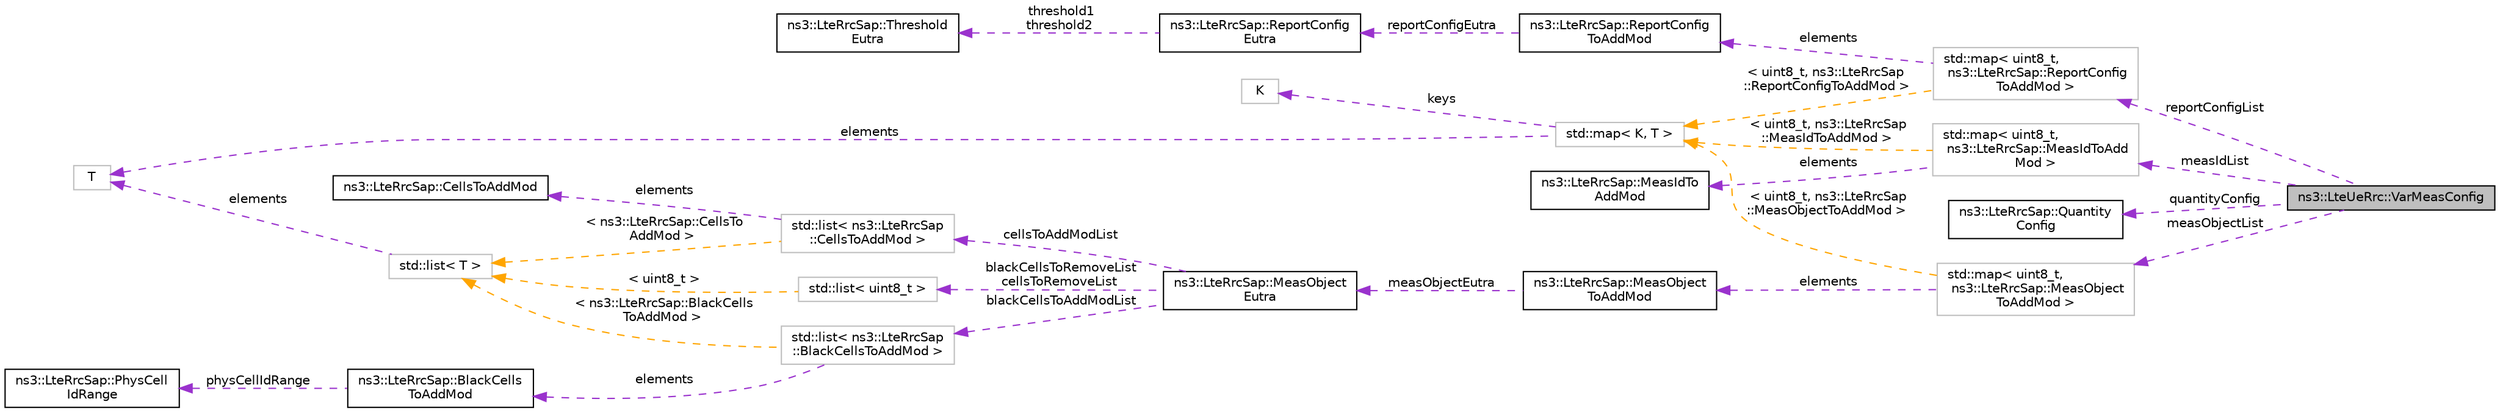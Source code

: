 digraph "ns3::LteUeRrc::VarMeasConfig"
{
 // LATEX_PDF_SIZE
  edge [fontname="Helvetica",fontsize="10",labelfontname="Helvetica",labelfontsize="10"];
  node [fontname="Helvetica",fontsize="10",shape=record];
  rankdir="LR";
  Node1 [label="ns3::LteUeRrc::VarMeasConfig",height=0.2,width=0.4,color="black", fillcolor="grey75", style="filled", fontcolor="black",tooltip="Includes the accumulated configuration of the measurements to be performed by the UE."];
  Node2 -> Node1 [dir="back",color="darkorchid3",fontsize="10",style="dashed",label=" reportConfigList" ,fontname="Helvetica"];
  Node2 [label="std::map\< uint8_t,\l ns3::LteRrcSap::ReportConfig\lToAddMod \>",height=0.2,width=0.4,color="grey75", fillcolor="white", style="filled",tooltip=" "];
  Node3 -> Node2 [dir="back",color="darkorchid3",fontsize="10",style="dashed",label=" elements" ,fontname="Helvetica"];
  Node3 [label="ns3::LteRrcSap::ReportConfig\lToAddMod",height=0.2,width=0.4,color="black", fillcolor="white", style="filled",URL="$structns3_1_1_lte_rrc_sap_1_1_report_config_to_add_mod.html",tooltip="ReportConfigToAddMod structure."];
  Node4 -> Node3 [dir="back",color="darkorchid3",fontsize="10",style="dashed",label=" reportConfigEutra" ,fontname="Helvetica"];
  Node4 [label="ns3::LteRrcSap::ReportConfig\lEutra",height=0.2,width=0.4,color="black", fillcolor="white", style="filled",URL="$structns3_1_1_lte_rrc_sap_1_1_report_config_eutra.html",tooltip="Specifies criteria for triggering of an E-UTRA measurement reporting event."];
  Node5 -> Node4 [dir="back",color="darkorchid3",fontsize="10",style="dashed",label=" threshold1\nthreshold2" ,fontname="Helvetica"];
  Node5 [label="ns3::LteRrcSap::Threshold\lEutra",height=0.2,width=0.4,color="black", fillcolor="white", style="filled",URL="$structns3_1_1_lte_rrc_sap_1_1_threshold_eutra.html",tooltip="Threshold for event evaluation."];
  Node6 -> Node2 [dir="back",color="orange",fontsize="10",style="dashed",label=" \< uint8_t, ns3::LteRrcSap\l::ReportConfigToAddMod \>" ,fontname="Helvetica"];
  Node6 [label="std::map\< K, T \>",height=0.2,width=0.4,color="grey75", fillcolor="white", style="filled",tooltip=" "];
  Node7 -> Node6 [dir="back",color="darkorchid3",fontsize="10",style="dashed",label=" keys" ,fontname="Helvetica"];
  Node7 [label="K",height=0.2,width=0.4,color="grey75", fillcolor="white", style="filled",tooltip=" "];
  Node8 -> Node6 [dir="back",color="darkorchid3",fontsize="10",style="dashed",label=" elements" ,fontname="Helvetica"];
  Node8 [label="T",height=0.2,width=0.4,color="grey75", fillcolor="white", style="filled",tooltip=" "];
  Node9 -> Node1 [dir="back",color="darkorchid3",fontsize="10",style="dashed",label=" measIdList" ,fontname="Helvetica"];
  Node9 [label="std::map\< uint8_t,\l ns3::LteRrcSap::MeasIdToAdd\lMod \>",height=0.2,width=0.4,color="grey75", fillcolor="white", style="filled",tooltip=" "];
  Node10 -> Node9 [dir="back",color="darkorchid3",fontsize="10",style="dashed",label=" elements" ,fontname="Helvetica"];
  Node10 [label="ns3::LteRrcSap::MeasIdTo\lAddMod",height=0.2,width=0.4,color="black", fillcolor="white", style="filled",URL="$structns3_1_1_lte_rrc_sap_1_1_meas_id_to_add_mod.html",tooltip="MeasIdToAddMod structure."];
  Node6 -> Node9 [dir="back",color="orange",fontsize="10",style="dashed",label=" \< uint8_t, ns3::LteRrcSap\l::MeasIdToAddMod \>" ,fontname="Helvetica"];
  Node11 -> Node1 [dir="back",color="darkorchid3",fontsize="10",style="dashed",label=" quantityConfig" ,fontname="Helvetica"];
  Node11 [label="ns3::LteRrcSap::Quantity\lConfig",height=0.2,width=0.4,color="black", fillcolor="white", style="filled",URL="$structns3_1_1_lte_rrc_sap_1_1_quantity_config.html",tooltip="QuantityConfig structure."];
  Node12 -> Node1 [dir="back",color="darkorchid3",fontsize="10",style="dashed",label=" measObjectList" ,fontname="Helvetica"];
  Node12 [label="std::map\< uint8_t,\l ns3::LteRrcSap::MeasObject\lToAddMod \>",height=0.2,width=0.4,color="grey75", fillcolor="white", style="filled",tooltip=" "];
  Node13 -> Node12 [dir="back",color="darkorchid3",fontsize="10",style="dashed",label=" elements" ,fontname="Helvetica"];
  Node13 [label="ns3::LteRrcSap::MeasObject\lToAddMod",height=0.2,width=0.4,color="black", fillcolor="white", style="filled",URL="$structns3_1_1_lte_rrc_sap_1_1_meas_object_to_add_mod.html",tooltip="MeasObjectToAddMod structure."];
  Node14 -> Node13 [dir="back",color="darkorchid3",fontsize="10",style="dashed",label=" measObjectEutra" ,fontname="Helvetica"];
  Node14 [label="ns3::LteRrcSap::MeasObject\lEutra",height=0.2,width=0.4,color="black", fillcolor="white", style="filled",URL="$structns3_1_1_lte_rrc_sap_1_1_meas_object_eutra.html",tooltip="MeasObjectEutra structure."];
  Node15 -> Node14 [dir="back",color="darkorchid3",fontsize="10",style="dashed",label=" blackCellsToRemoveList\ncellsToRemoveList" ,fontname="Helvetica"];
  Node15 [label="std::list\< uint8_t \>",height=0.2,width=0.4,color="grey75", fillcolor="white", style="filled",tooltip=" "];
  Node16 -> Node15 [dir="back",color="orange",fontsize="10",style="dashed",label=" \< uint8_t \>" ,fontname="Helvetica"];
  Node16 [label="std::list\< T \>",height=0.2,width=0.4,color="grey75", fillcolor="white", style="filled",tooltip=" "];
  Node8 -> Node16 [dir="back",color="darkorchid3",fontsize="10",style="dashed",label=" elements" ,fontname="Helvetica"];
  Node17 -> Node14 [dir="back",color="darkorchid3",fontsize="10",style="dashed",label=" cellsToAddModList" ,fontname="Helvetica"];
  Node17 [label="std::list\< ns3::LteRrcSap\l::CellsToAddMod \>",height=0.2,width=0.4,color="grey75", fillcolor="white", style="filled",tooltip=" "];
  Node18 -> Node17 [dir="back",color="darkorchid3",fontsize="10",style="dashed",label=" elements" ,fontname="Helvetica"];
  Node18 [label="ns3::LteRrcSap::CellsToAddMod",height=0.2,width=0.4,color="black", fillcolor="white", style="filled",URL="$structns3_1_1_lte_rrc_sap_1_1_cells_to_add_mod.html",tooltip="CellsToAddMod structure."];
  Node16 -> Node17 [dir="back",color="orange",fontsize="10",style="dashed",label=" \< ns3::LteRrcSap::CellsTo\lAddMod \>" ,fontname="Helvetica"];
  Node19 -> Node14 [dir="back",color="darkorchid3",fontsize="10",style="dashed",label=" blackCellsToAddModList" ,fontname="Helvetica"];
  Node19 [label="std::list\< ns3::LteRrcSap\l::BlackCellsToAddMod \>",height=0.2,width=0.4,color="grey75", fillcolor="white", style="filled",tooltip=" "];
  Node20 -> Node19 [dir="back",color="darkorchid3",fontsize="10",style="dashed",label=" elements" ,fontname="Helvetica"];
  Node20 [label="ns3::LteRrcSap::BlackCells\lToAddMod",height=0.2,width=0.4,color="black", fillcolor="white", style="filled",URL="$structns3_1_1_lte_rrc_sap_1_1_black_cells_to_add_mod.html",tooltip="BlackCellsToAddMod structure."];
  Node21 -> Node20 [dir="back",color="darkorchid3",fontsize="10",style="dashed",label=" physCellIdRange" ,fontname="Helvetica"];
  Node21 [label="ns3::LteRrcSap::PhysCell\lIdRange",height=0.2,width=0.4,color="black", fillcolor="white", style="filled",URL="$structns3_1_1_lte_rrc_sap_1_1_phys_cell_id_range.html",tooltip="PhysCellIdRange structure."];
  Node16 -> Node19 [dir="back",color="orange",fontsize="10",style="dashed",label=" \< ns3::LteRrcSap::BlackCells\lToAddMod \>" ,fontname="Helvetica"];
  Node6 -> Node12 [dir="back",color="orange",fontsize="10",style="dashed",label=" \< uint8_t, ns3::LteRrcSap\l::MeasObjectToAddMod \>" ,fontname="Helvetica"];
}
